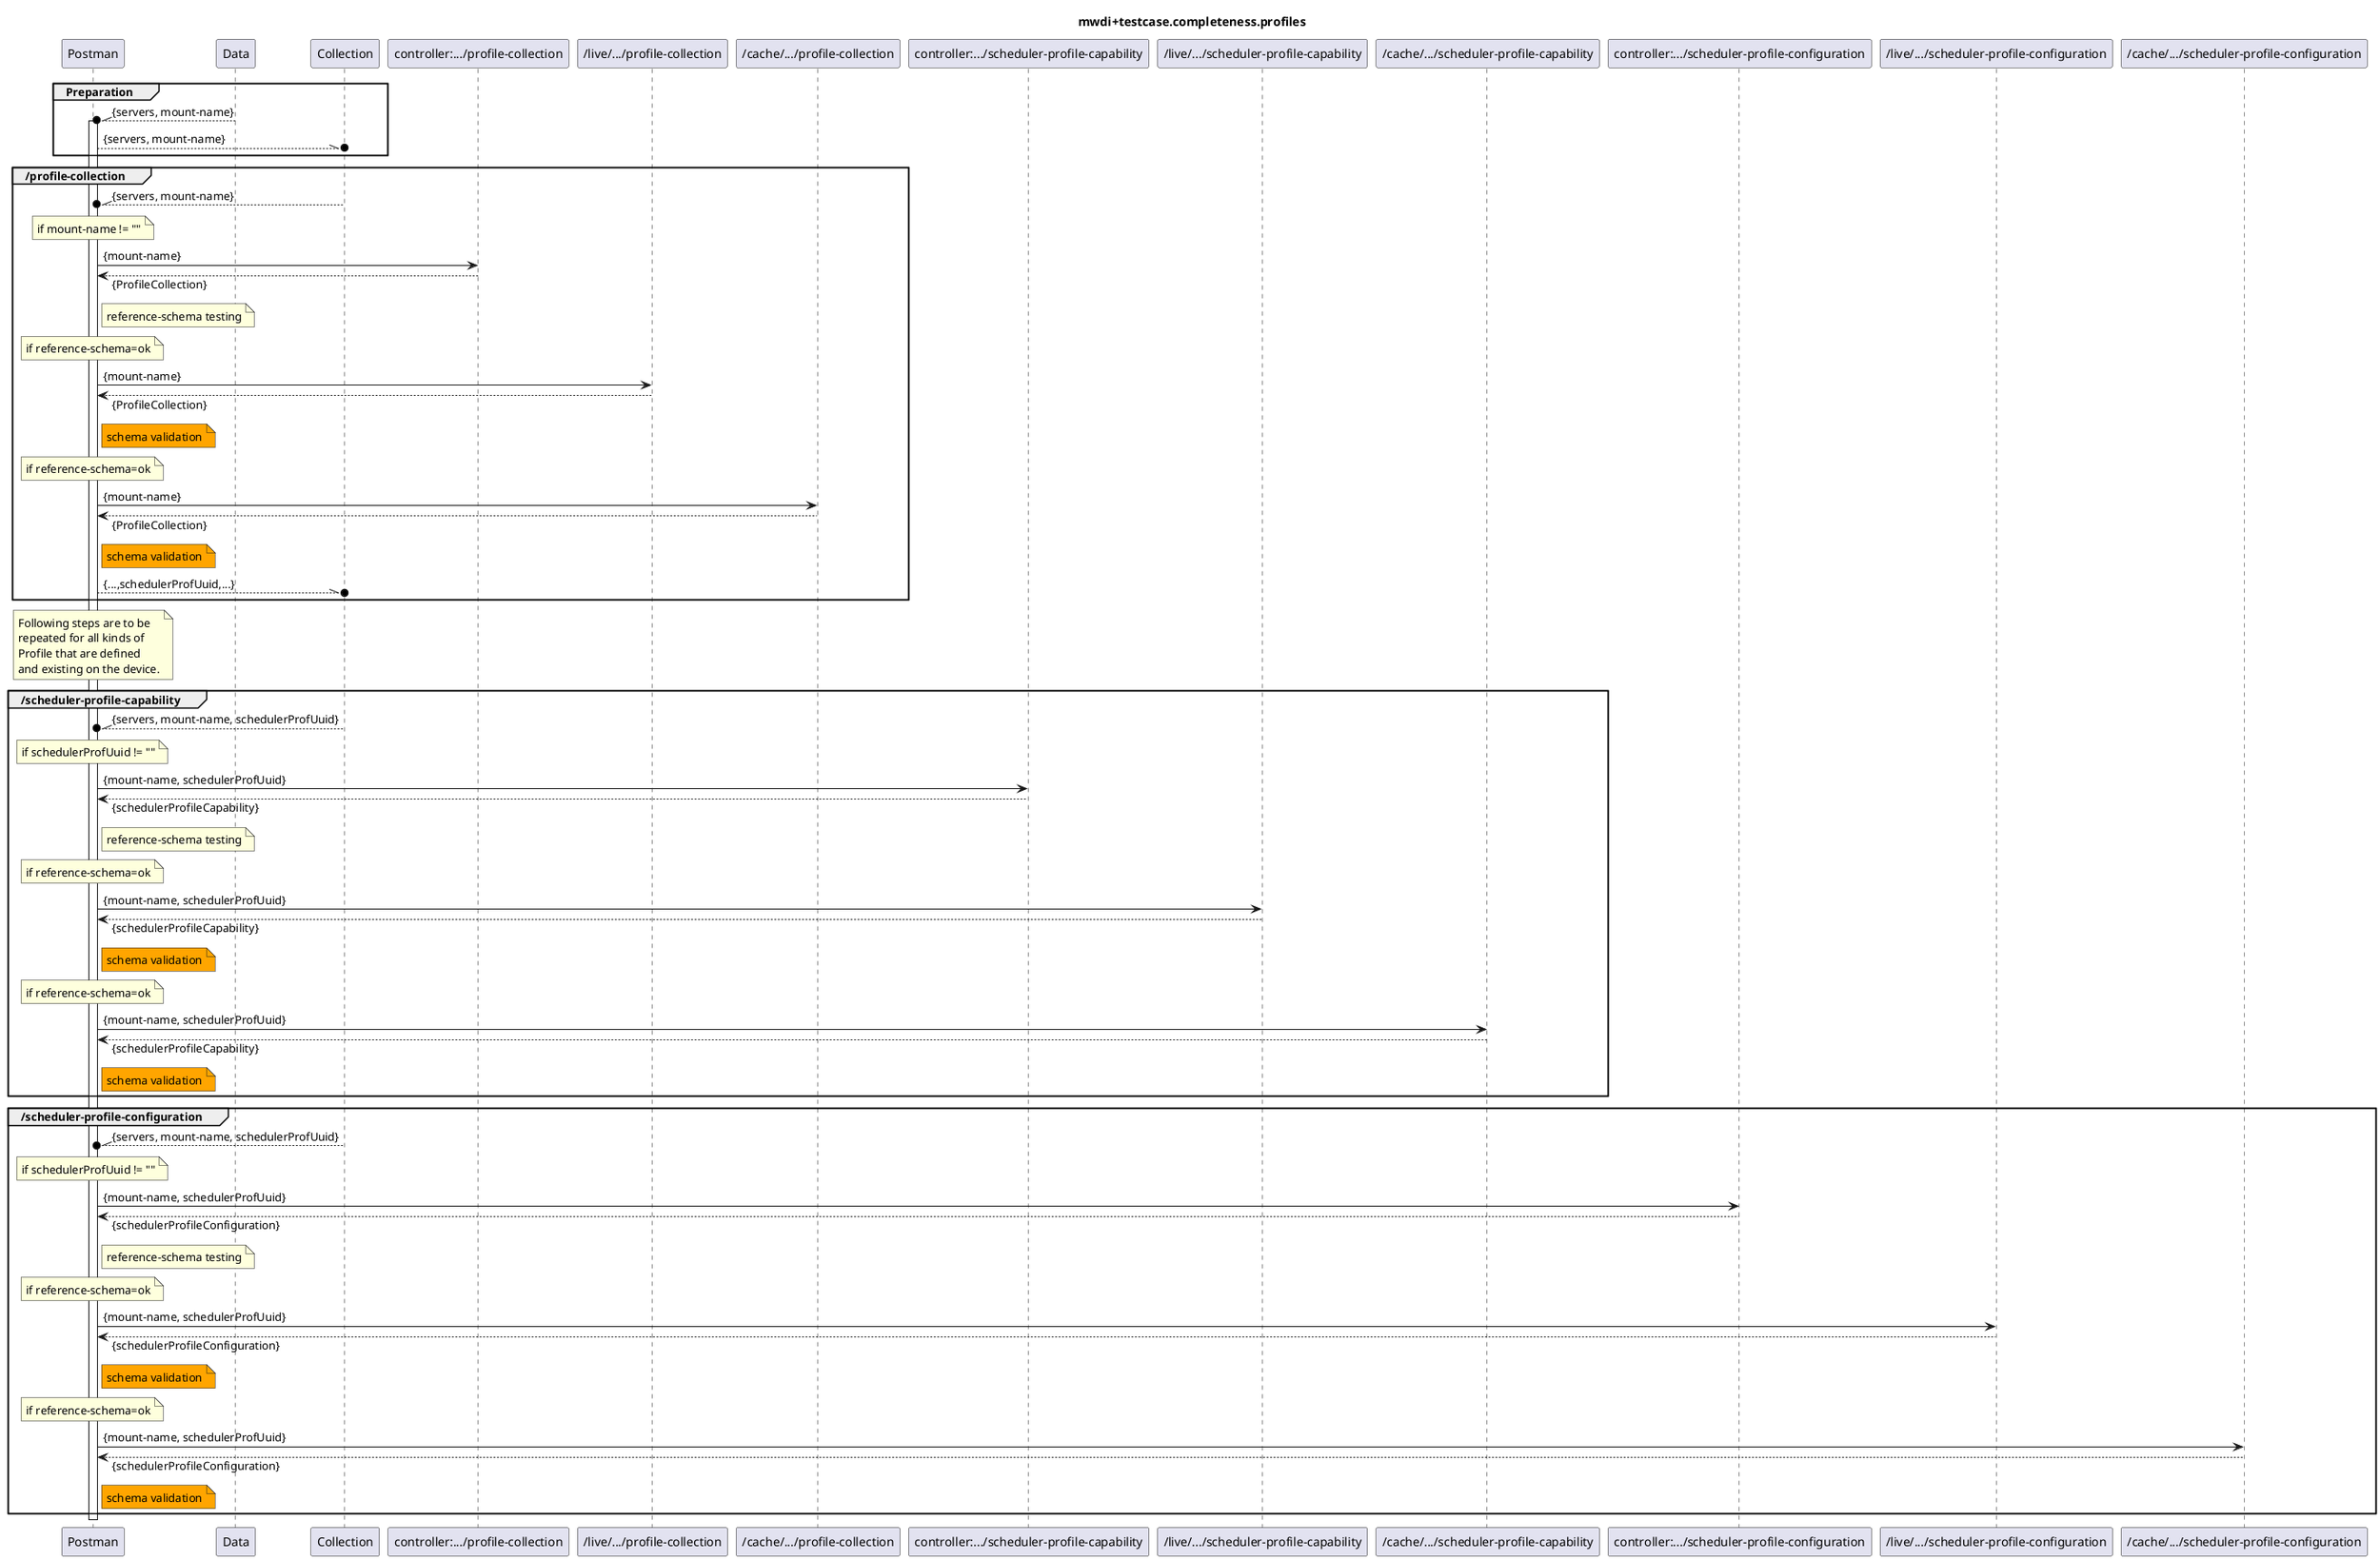@startuml mwdi+diagram.completeness.profiles
skinparam responseMessageBelowArrow true

title
mwdi+testcase.completeness.profiles
end title

participant "Postman" as Postman
participant "Data" as Data
participant "Collection" as Collection

participant "controller:.../profile-collection" as coPC
participant "/live/.../profile-collection" as lPC
participant "/cache/.../profile-collection" as caPC

participant "controller:.../scheduler-profile-capability" as coSPCa
participant "/live/.../scheduler-profile-capability" as lSPCa
participant "/cache/.../scheduler-profile-capability" as caSPCa

participant "controller:.../scheduler-profile-configuration" as coSPCo
participant "/live/.../scheduler-profile-configuration" as lSPCo
participant "/cache/.../scheduler-profile-configuration" as caSPCo


group Preparation
  Data --\\o Postman : {servers, mount-name}
  activate Postman
  Postman --\\o Collection : {servers, mount-name}
end

group /profile-collection
  Collection --\\o Postman : {servers, mount-name}
  note over Postman
    if mount-name != ""
  end note
  Postman -> coPC : {mount-name}
  Postman <-- coPC : {ProfileCollection}
  note right Postman
    reference-schema testing
  end note
  note over Postman
    if reference-schema=ok
  end note
  Postman -> lPC : {mount-name}
  Postman <-- lPC : {ProfileCollection}
  note right Postman #Orange
    schema validation
  end note
  note over Postman
    if reference-schema=ok
  end note
  Postman -> caPC : {mount-name}
  Postman <-- caPC : {ProfileCollection}
  note right Postman #Orange
    schema validation
  end note
  Postman --\\o Collection : {...,schedulerProfUuid,...}
end

note over Postman
  Following steps are to be
  repeated for all kinds of 
  Profile that are defined
  and existing on the device.
end note

group /scheduler-profile-capability
  Collection --\\o Postman : {servers, mount-name, schedulerProfUuid}
  note over Postman
    if schedulerProfUuid != ""
  end note
  Postman -> coSPCa : {mount-name, schedulerProfUuid}
  Postman <-- coSPCa : {schedulerProfileCapability}
  note right Postman
    reference-schema testing
  end note
  note over Postman
    if reference-schema=ok
  end note
  Postman -> lSPCa : {mount-name, schedulerProfUuid}
  Postman <-- lSPCa : {schedulerProfileCapability}
  note right Postman #Orange
    schema validation
  end note
  note over Postman
    if reference-schema=ok
  end note
  Postman -> caSPCa : {mount-name, schedulerProfUuid}
  Postman <-- caSPCa : {schedulerProfileCapability}
  note right Postman #Orange
    schema validation
  end note
end

group /scheduler-profile-configuration
  Collection --\\o Postman : {servers, mount-name, schedulerProfUuid}
  note over Postman
    if schedulerProfUuid != ""
  end note
  Postman -> coSPCo : {mount-name, schedulerProfUuid}
  Postman <-- coSPCo : {schedulerProfileConfiguration}
  note right Postman
    reference-schema testing
  end note
  note over Postman
    if reference-schema=ok
  end note
  Postman -> lSPCo : {mount-name, schedulerProfUuid}
  Postman <-- lSPCo : {schedulerProfileConfiguration}
  note right Postman #Orange
    schema validation
  end note
  note over Postman
    if reference-schema=ok
  end note
  Postman -> caSPCo : {mount-name, schedulerProfUuid}
  Postman <-- caSPCo : {schedulerProfileConfiguration}
  note right Postman #Orange
    schema validation
  end note
end

deactivate Postman

@enduml
